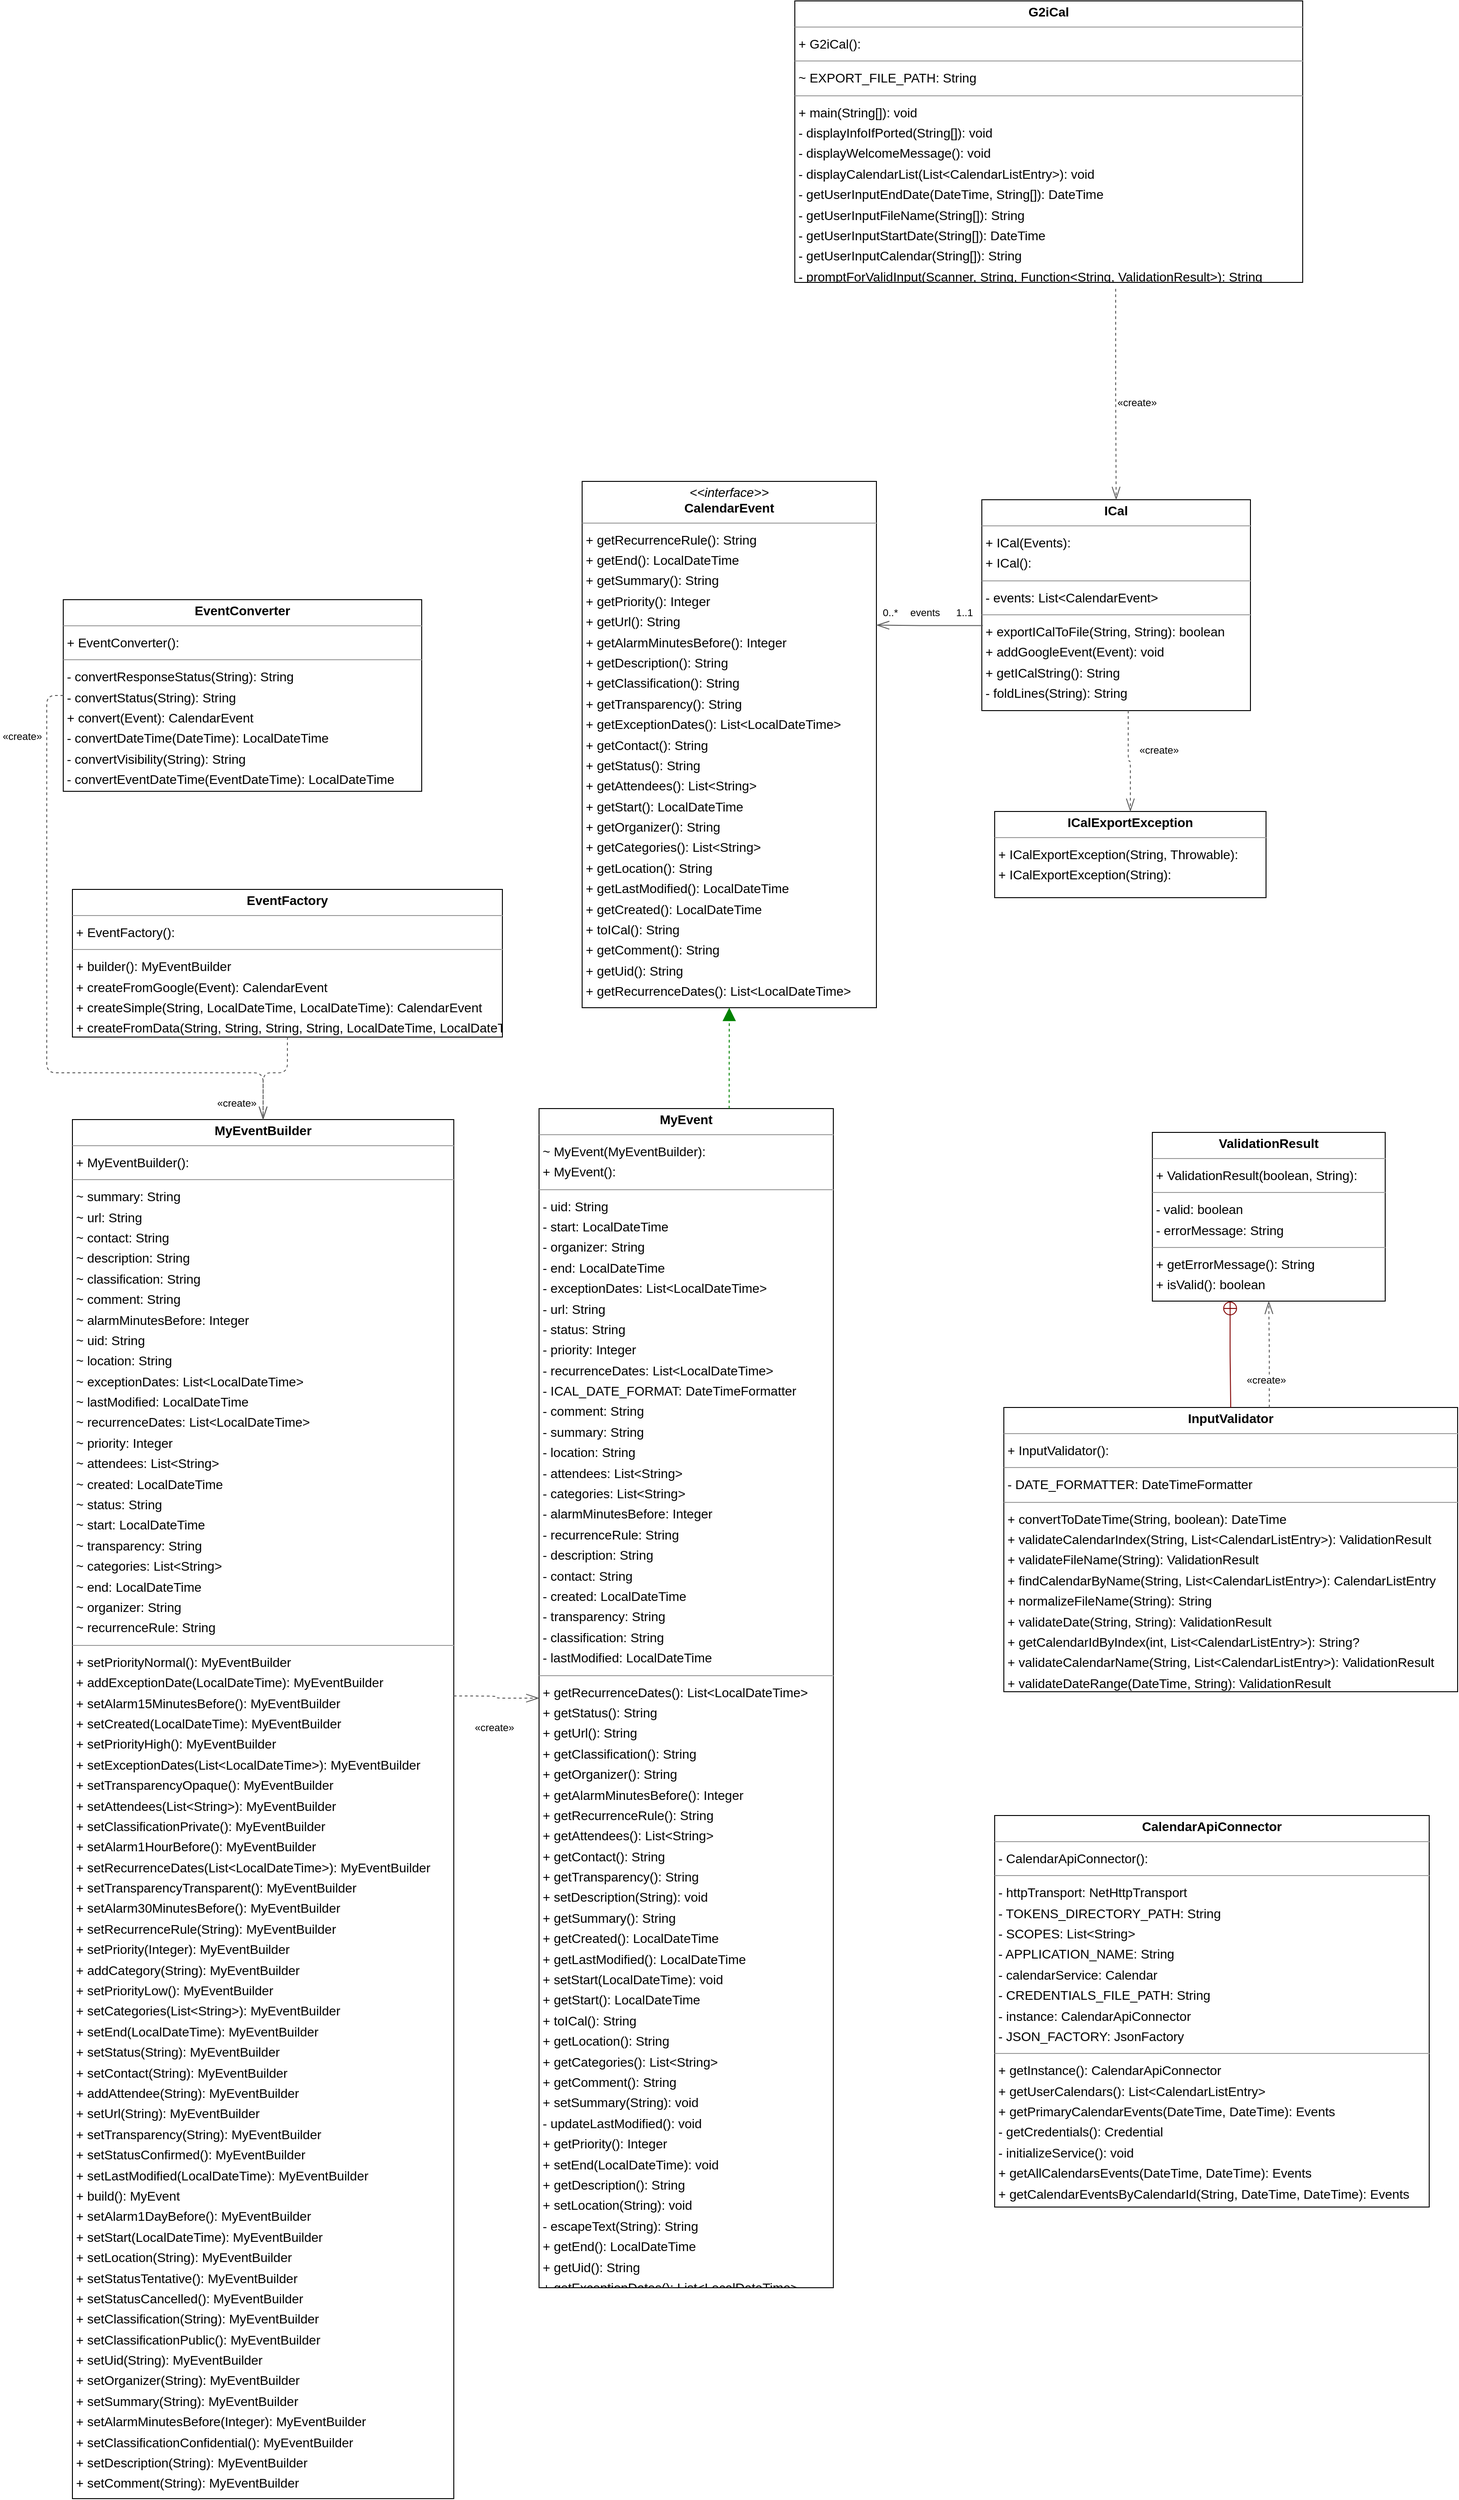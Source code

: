 <mxfile version="28.0.7" pages="2">
  <diagram id="P4yRx54tCu4BhojKKeX_" name="Klassendiagram">
    <mxGraphModel dx="3977" dy="-608" grid="1" gridSize="10" guides="1" tooltips="1" connect="1" arrows="1" fold="1" page="0" pageScale="1" pageWidth="850" pageHeight="1100" background="none" math="0" shadow="0">
      <root>
        <mxCell id="0" />
        <mxCell id="1" parent="0" />
        <mxCell id="node8" value="&lt;p style=&quot;margin:0px;margin-top:4px;text-align:center;&quot;&gt;&lt;b&gt;CalendarApiConnector&lt;/b&gt;&lt;/p&gt;&lt;hr size=&quot;1&quot;/&gt;&lt;p style=&quot;margin:0 0 0 4px;line-height:1.6;&quot;&gt;- CalendarApiConnector(): &lt;/p&gt;&lt;hr size=&quot;1&quot;/&gt;&lt;p style=&quot;margin:0 0 0 4px;line-height:1.6;&quot;&gt;- httpTransport: NetHttpTransport&lt;br/&gt;- TOKENS_DIRECTORY_PATH: String&lt;br/&gt;- SCOPES: List&amp;lt;String&amp;gt;&lt;br/&gt;- APPLICATION_NAME: String&lt;br/&gt;- calendarService: Calendar&lt;br/&gt;- CREDENTIALS_FILE_PATH: String&lt;br/&gt;- instance: CalendarApiConnector&lt;br/&gt;- JSON_FACTORY: JsonFactory&lt;/p&gt;&lt;hr size=&quot;1&quot;/&gt;&lt;p style=&quot;margin:0 0 0 4px;line-height:1.6;&quot;&gt;+ getInstance(): CalendarApiConnector&lt;br/&gt;+ getUserCalendars(): List&amp;lt;CalendarListEntry&amp;gt;&lt;br/&gt;+ getPrimaryCalendarEvents(DateTime, DateTime): Events&lt;br/&gt;- getCredentials(): Credential&lt;br/&gt;- initializeService(): void&lt;br/&gt;+ getAllCalendarsEvents(DateTime, DateTime): Events&lt;br/&gt;+ getCalendarEventsByCalendarId(String, DateTime, DateTime): Events&lt;/p&gt;" style="verticalAlign=top;align=left;overflow=fill;fontSize=14;fontFamily=Helvetica;html=1;rounded=0;shadow=0;comic=0;labelBackgroundColor=none;strokeWidth=1;" parent="1" vertex="1">
          <mxGeometry x="-146" y="4065" width="474" height="427" as="geometry" />
        </mxCell>
        <mxCell id="node7" value="&lt;p style=&quot;margin:0px;margin-top:4px;text-align:center;&quot;&gt;&lt;i&gt;&amp;lt;&amp;lt;interface&amp;gt;&amp;gt;&lt;/i&gt;&lt;br/&gt;&lt;b&gt;CalendarEvent&lt;/b&gt;&lt;/p&gt;&lt;hr size=&quot;1&quot;/&gt;&lt;p style=&quot;margin:0 0 0 4px;line-height:1.6;&quot;&gt;+ getRecurrenceRule(): String&lt;br/&gt;+ getEnd(): LocalDateTime&lt;br/&gt;+ getSummary(): String&lt;br/&gt;+ getPriority(): Integer&lt;br/&gt;+ getUrl(): String&lt;br/&gt;+ getAlarmMinutesBefore(): Integer&lt;br/&gt;+ getDescription(): String&lt;br/&gt;+ getClassification(): String&lt;br/&gt;+ getTransparency(): String&lt;br/&gt;+ getExceptionDates(): List&amp;lt;LocalDateTime&amp;gt;&lt;br/&gt;+ getContact(): String&lt;br/&gt;+ getStatus(): String&lt;br/&gt;+ getAttendees(): List&amp;lt;String&amp;gt;&lt;br/&gt;+ getStart(): LocalDateTime&lt;br/&gt;+ getOrganizer(): String&lt;br/&gt;+ getCategories(): List&amp;lt;String&amp;gt;&lt;br/&gt;+ getLocation(): String&lt;br/&gt;+ getLastModified(): LocalDateTime&lt;br/&gt;+ getCreated(): LocalDateTime&lt;br/&gt;+ toICal(): String&lt;br/&gt;+ getComment(): String&lt;br/&gt;+ getUid(): String&lt;br/&gt;+ getRecurrenceDates(): List&amp;lt;LocalDateTime&amp;gt;&lt;/p&gt;" style="verticalAlign=top;align=left;overflow=fill;fontSize=14;fontFamily=Helvetica;html=1;rounded=0;shadow=0;comic=0;labelBackgroundColor=none;strokeWidth=1;" parent="1" vertex="1">
          <mxGeometry x="-596" y="2610" width="321" height="574" as="geometry" />
        </mxCell>
        <mxCell id="node4" value="&lt;p style=&quot;margin:0px;margin-top:4px;text-align:center;&quot;&gt;&lt;b&gt;EventConverter&lt;/b&gt;&lt;/p&gt;&lt;hr size=&quot;1&quot;/&gt;&lt;p style=&quot;margin:0 0 0 4px;line-height:1.6;&quot;&gt;+ EventConverter(): &lt;/p&gt;&lt;hr size=&quot;1&quot;/&gt;&lt;p style=&quot;margin:0 0 0 4px;line-height:1.6;&quot;&gt;- convertResponseStatus(String): String&lt;br/&gt;- convertStatus(String): String&lt;br/&gt;+ convert(Event): CalendarEvent&lt;br/&gt;- convertDateTime(DateTime): LocalDateTime&lt;br/&gt;- convertVisibility(String): String&lt;br/&gt;- convertEventDateTime(EventDateTime): LocalDateTime&lt;/p&gt;" style="verticalAlign=top;align=left;overflow=fill;fontSize=14;fontFamily=Helvetica;html=1;rounded=0;shadow=0;comic=0;labelBackgroundColor=none;strokeWidth=1;" parent="1" vertex="1">
          <mxGeometry x="-1162" y="2739" width="391" height="209" as="geometry" />
        </mxCell>
        <mxCell id="node5" value="&lt;p style=&quot;margin:0px;margin-top:4px;text-align:center;&quot;&gt;&lt;b&gt;EventFactory&lt;/b&gt;&lt;/p&gt;&lt;hr size=&quot;1&quot;/&gt;&lt;p style=&quot;margin:0 0 0 4px;line-height:1.6;&quot;&gt;+ EventFactory(): &lt;/p&gt;&lt;hr size=&quot;1&quot;/&gt;&lt;p style=&quot;margin:0 0 0 4px;line-height:1.6;&quot;&gt;+ builder(): MyEventBuilder&lt;br/&gt;+ createFromGoogle(Event): CalendarEvent&lt;br/&gt;+ createSimple(String, LocalDateTime, LocalDateTime): CalendarEvent&lt;br/&gt;+ createFromData(String, String, String, String, LocalDateTime, LocalDateTime, String, List&amp;lt;String&amp;gt;): CalendarEvent&lt;/p&gt;" style="verticalAlign=top;align=left;overflow=fill;fontSize=14;fontFamily=Helvetica;html=1;rounded=0;shadow=0;comic=0;labelBackgroundColor=none;strokeWidth=1;" parent="1" vertex="1">
          <mxGeometry x="-1152" y="3055" width="469" height="161" as="geometry" />
        </mxCell>
        <mxCell id="node6" value="&lt;p style=&quot;margin:0px;margin-top:4px;text-align:center;&quot;&gt;&lt;b&gt;G2iCal&lt;/b&gt;&lt;/p&gt;&lt;hr size=&quot;1&quot;/&gt;&lt;p style=&quot;margin:0 0 0 4px;line-height:1.6;&quot;&gt;+ G2iCal(): &lt;/p&gt;&lt;hr size=&quot;1&quot;/&gt;&lt;p style=&quot;margin:0 0 0 4px;line-height:1.6;&quot;&gt;~ EXPORT_FILE_PATH: String&lt;/p&gt;&lt;hr size=&quot;1&quot;/&gt;&lt;p style=&quot;margin:0 0 0 4px;line-height:1.6;&quot;&gt;+ main(String[]): void&lt;br/&gt;- displayInfoIfPorted(String[]): void&lt;br/&gt;- displayWelcomeMessage(): void&lt;br/&gt;- displayCalendarList(List&amp;lt;CalendarListEntry&amp;gt;): void&lt;br/&gt;- getUserInputEndDate(DateTime, String[]): DateTime&lt;br/&gt;- getUserInputFileName(String[]): String&lt;br/&gt;- getUserInputStartDate(String[]): DateTime&lt;br/&gt;- getUserInputCalendar(String[]): String&lt;br/&gt;- promptForValidInput(Scanner, String, Function&amp;lt;String, ValidationResult&amp;gt;): String&lt;/p&gt;" style="verticalAlign=top;align=left;overflow=fill;fontSize=14;fontFamily=Helvetica;html=1;rounded=0;shadow=0;comic=0;labelBackgroundColor=none;strokeWidth=1;" parent="1" vertex="1">
          <mxGeometry x="-364" y="2086" width="554" height="307" as="geometry" />
        </mxCell>
        <mxCell id="node3" value="&lt;p style=&quot;margin:0px;margin-top:4px;text-align:center;&quot;&gt;&lt;b&gt;ICal&lt;/b&gt;&lt;/p&gt;&lt;hr size=&quot;1&quot;/&gt;&lt;p style=&quot;margin:0 0 0 4px;line-height:1.6;&quot;&gt;+ ICal(Events): &lt;br/&gt;+ ICal(): &lt;/p&gt;&lt;hr size=&quot;1&quot;/&gt;&lt;p style=&quot;margin:0 0 0 4px;line-height:1.6;&quot;&gt;- events: List&amp;lt;CalendarEvent&amp;gt;&lt;/p&gt;&lt;hr size=&quot;1&quot;/&gt;&lt;p style=&quot;margin:0 0 0 4px;line-height:1.6;&quot;&gt;+ exportICalToFile(String, String): boolean&lt;br/&gt;+ addGoogleEvent(Event): void&lt;br/&gt;+ getICalString(): String&lt;br/&gt;- foldLines(String): String&lt;/p&gt;" style="verticalAlign=top;align=left;overflow=fill;fontSize=14;fontFamily=Helvetica;html=1;rounded=0;shadow=0;comic=0;labelBackgroundColor=none;strokeWidth=1;" parent="1" vertex="1">
          <mxGeometry x="-160" y="2630" width="293" height="230" as="geometry" />
        </mxCell>
        <mxCell id="node2" value="&lt;p style=&quot;margin:0px;margin-top:4px;text-align:center;&quot;&gt;&lt;b&gt;ICalExportException&lt;/b&gt;&lt;/p&gt;&lt;hr size=&quot;1&quot;/&gt;&lt;p style=&quot;margin:0 0 0 4px;line-height:1.6;&quot;&gt;+ ICalExportException(String, Throwable): &lt;br/&gt;+ ICalExportException(String): &lt;/p&gt;" style="verticalAlign=top;align=left;overflow=fill;fontSize=14;fontFamily=Helvetica;html=1;rounded=0;shadow=0;comic=0;labelBackgroundColor=none;strokeWidth=1;" parent="1" vertex="1">
          <mxGeometry x="-146" y="2970" width="296" height="94" as="geometry" />
        </mxCell>
        <mxCell id="node0" value="&lt;p style=&quot;margin:0px;margin-top:4px;text-align:center;&quot;&gt;&lt;b&gt;InputValidator&lt;/b&gt;&lt;/p&gt;&lt;hr size=&quot;1&quot;/&gt;&lt;p style=&quot;margin:0 0 0 4px;line-height:1.6;&quot;&gt;+ InputValidator(): &lt;/p&gt;&lt;hr size=&quot;1&quot;/&gt;&lt;p style=&quot;margin:0 0 0 4px;line-height:1.6;&quot;&gt;- DATE_FORMATTER: DateTimeFormatter&lt;/p&gt;&lt;hr size=&quot;1&quot;/&gt;&lt;p style=&quot;margin:0 0 0 4px;line-height:1.6;&quot;&gt;+ convertToDateTime(String, boolean): DateTime&lt;br/&gt;+ validateCalendarIndex(String, List&amp;lt;CalendarListEntry&amp;gt;): ValidationResult&lt;br/&gt;+ validateFileName(String): ValidationResult&lt;br/&gt;+ findCalendarByName(String, List&amp;lt;CalendarListEntry&amp;gt;): CalendarListEntry&lt;br/&gt;+ normalizeFileName(String): String&lt;br/&gt;+ validateDate(String, String): ValidationResult&lt;br/&gt;+ getCalendarIdByIndex(int, List&amp;lt;CalendarListEntry&amp;gt;): String?&lt;br/&gt;+ validateCalendarName(String, List&amp;lt;CalendarListEntry&amp;gt;): ValidationResult&lt;br/&gt;+ validateDateRange(DateTime, String): ValidationResult&lt;/p&gt;" style="verticalAlign=top;align=left;overflow=fill;fontSize=14;fontFamily=Helvetica;html=1;rounded=0;shadow=0;comic=0;labelBackgroundColor=none;strokeWidth=1;" parent="1" vertex="1">
          <mxGeometry x="-136" y="3620" width="495" height="310" as="geometry" />
        </mxCell>
        <mxCell id="node9" value="&lt;p style=&quot;margin:0px;margin-top:4px;text-align:center;&quot;&gt;&lt;b&gt;MyEvent&lt;/b&gt;&lt;/p&gt;&lt;hr size=&quot;1&quot;/&gt;&lt;p style=&quot;margin:0 0 0 4px;line-height:1.6;&quot;&gt;~ MyEvent(MyEventBuilder): &lt;br/&gt;+ MyEvent(): &lt;/p&gt;&lt;hr size=&quot;1&quot;/&gt;&lt;p style=&quot;margin:0 0 0 4px;line-height:1.6;&quot;&gt;- uid: String&lt;br/&gt;- start: LocalDateTime&lt;br/&gt;- organizer: String&lt;br/&gt;- end: LocalDateTime&lt;br/&gt;- exceptionDates: List&amp;lt;LocalDateTime&amp;gt;&lt;br/&gt;- url: String&lt;br/&gt;- status: String&lt;br/&gt;- priority: Integer&lt;br/&gt;- recurrenceDates: List&amp;lt;LocalDateTime&amp;gt;&lt;br/&gt;- ICAL_DATE_FORMAT: DateTimeFormatter&lt;br/&gt;- comment: String&lt;br/&gt;- summary: String&lt;br/&gt;- location: String&lt;br/&gt;- attendees: List&amp;lt;String&amp;gt;&lt;br/&gt;- categories: List&amp;lt;String&amp;gt;&lt;br/&gt;- alarmMinutesBefore: Integer&lt;br/&gt;- recurrenceRule: String&lt;br/&gt;- description: String&lt;br/&gt;- contact: String&lt;br/&gt;- created: LocalDateTime&lt;br/&gt;- transparency: String&lt;br/&gt;- classification: String&lt;br/&gt;- lastModified: LocalDateTime&lt;/p&gt;&lt;hr size=&quot;1&quot;/&gt;&lt;p style=&quot;margin:0 0 0 4px;line-height:1.6;&quot;&gt;+ getRecurrenceDates(): List&amp;lt;LocalDateTime&amp;gt;&lt;br/&gt;+ getStatus(): String&lt;br/&gt;+ getUrl(): String&lt;br/&gt;+ getClassification(): String&lt;br/&gt;+ getOrganizer(): String&lt;br/&gt;+ getAlarmMinutesBefore(): Integer&lt;br/&gt;+ getRecurrenceRule(): String&lt;br/&gt;+ getAttendees(): List&amp;lt;String&amp;gt;&lt;br/&gt;+ getContact(): String&lt;br/&gt;+ getTransparency(): String&lt;br/&gt;+ setDescription(String): void&lt;br/&gt;+ getSummary(): String&lt;br/&gt;+ getCreated(): LocalDateTime&lt;br/&gt;+ getLastModified(): LocalDateTime&lt;br/&gt;+ setStart(LocalDateTime): void&lt;br/&gt;+ getStart(): LocalDateTime&lt;br/&gt;+ toICal(): String&lt;br/&gt;+ getLocation(): String&lt;br/&gt;+ getCategories(): List&amp;lt;String&amp;gt;&lt;br/&gt;+ getComment(): String&lt;br/&gt;+ setSummary(String): void&lt;br/&gt;- updateLastModified(): void&lt;br/&gt;+ getPriority(): Integer&lt;br/&gt;+ setEnd(LocalDateTime): void&lt;br/&gt;+ getDescription(): String&lt;br/&gt;+ setLocation(String): void&lt;br/&gt;- escapeText(String): String&lt;br/&gt;+ getEnd(): LocalDateTime&lt;br/&gt;+ getUid(): String&lt;br/&gt;+ getExceptionDates(): List&amp;lt;LocalDateTime&amp;gt;&lt;/p&gt;" style="verticalAlign=top;align=left;overflow=fill;fontSize=14;fontFamily=Helvetica;html=1;rounded=0;shadow=0;comic=0;labelBackgroundColor=none;strokeWidth=1;" parent="1" vertex="1">
          <mxGeometry x="-643" y="3294" width="321" height="1286" as="geometry" />
        </mxCell>
        <mxCell id="node1" value="&lt;p style=&quot;margin:0px;margin-top:4px;text-align:center;&quot;&gt;&lt;b&gt;MyEventBuilder&lt;/b&gt;&lt;/p&gt;&lt;hr size=&quot;1&quot;/&gt;&lt;p style=&quot;margin:0 0 0 4px;line-height:1.6;&quot;&gt;+ MyEventBuilder(): &lt;/p&gt;&lt;hr size=&quot;1&quot;/&gt;&lt;p style=&quot;margin:0 0 0 4px;line-height:1.6;&quot;&gt;~ summary: String&lt;br/&gt;~ url: String&lt;br/&gt;~ contact: String&lt;br/&gt;~ description: String&lt;br/&gt;~ classification: String&lt;br/&gt;~ comment: String&lt;br/&gt;~ alarmMinutesBefore: Integer&lt;br/&gt;~ uid: String&lt;br/&gt;~ location: String&lt;br/&gt;~ exceptionDates: List&amp;lt;LocalDateTime&amp;gt;&lt;br/&gt;~ lastModified: LocalDateTime&lt;br/&gt;~ recurrenceDates: List&amp;lt;LocalDateTime&amp;gt;&lt;br/&gt;~ priority: Integer&lt;br/&gt;~ attendees: List&amp;lt;String&amp;gt;&lt;br/&gt;~ created: LocalDateTime&lt;br/&gt;~ status: String&lt;br/&gt;~ start: LocalDateTime&lt;br/&gt;~ transparency: String&lt;br/&gt;~ categories: List&amp;lt;String&amp;gt;&lt;br/&gt;~ end: LocalDateTime&lt;br/&gt;~ organizer: String&lt;br/&gt;~ recurrenceRule: String&lt;/p&gt;&lt;hr size=&quot;1&quot;/&gt;&lt;p style=&quot;margin:0 0 0 4px;line-height:1.6;&quot;&gt;+ setPriorityNormal(): MyEventBuilder&lt;br/&gt;+ addExceptionDate(LocalDateTime): MyEventBuilder&lt;br/&gt;+ setAlarm15MinutesBefore(): MyEventBuilder&lt;br/&gt;+ setCreated(LocalDateTime): MyEventBuilder&lt;br/&gt;+ setPriorityHigh(): MyEventBuilder&lt;br/&gt;+ setExceptionDates(List&amp;lt;LocalDateTime&amp;gt;): MyEventBuilder&lt;br/&gt;+ setTransparencyOpaque(): MyEventBuilder&lt;br/&gt;+ setAttendees(List&amp;lt;String&amp;gt;): MyEventBuilder&lt;br/&gt;+ setClassificationPrivate(): MyEventBuilder&lt;br/&gt;+ setAlarm1HourBefore(): MyEventBuilder&lt;br/&gt;+ setRecurrenceDates(List&amp;lt;LocalDateTime&amp;gt;): MyEventBuilder&lt;br/&gt;+ setTransparencyTransparent(): MyEventBuilder&lt;br/&gt;+ setAlarm30MinutesBefore(): MyEventBuilder&lt;br/&gt;+ setRecurrenceRule(String): MyEventBuilder&lt;br/&gt;+ setPriority(Integer): MyEventBuilder&lt;br/&gt;+ addCategory(String): MyEventBuilder&lt;br/&gt;+ setPriorityLow(): MyEventBuilder&lt;br/&gt;+ setCategories(List&amp;lt;String&amp;gt;): MyEventBuilder&lt;br/&gt;+ setEnd(LocalDateTime): MyEventBuilder&lt;br/&gt;+ setStatus(String): MyEventBuilder&lt;br/&gt;+ setContact(String): MyEventBuilder&lt;br/&gt;+ addAttendee(String): MyEventBuilder&lt;br/&gt;+ setUrl(String): MyEventBuilder&lt;br/&gt;+ setTransparency(String): MyEventBuilder&lt;br/&gt;+ setStatusConfirmed(): MyEventBuilder&lt;br/&gt;+ setLastModified(LocalDateTime): MyEventBuilder&lt;br/&gt;+ build(): MyEvent&lt;br/&gt;+ setAlarm1DayBefore(): MyEventBuilder&lt;br/&gt;+ setStart(LocalDateTime): MyEventBuilder&lt;br/&gt;+ setLocation(String): MyEventBuilder&lt;br/&gt;+ setStatusTentative(): MyEventBuilder&lt;br/&gt;+ setStatusCancelled(): MyEventBuilder&lt;br/&gt;+ setClassification(String): MyEventBuilder&lt;br/&gt;+ setClassificationPublic(): MyEventBuilder&lt;br/&gt;+ setUid(String): MyEventBuilder&lt;br/&gt;+ setOrganizer(String): MyEventBuilder&lt;br/&gt;+ setSummary(String): MyEventBuilder&lt;br/&gt;+ setAlarmMinutesBefore(Integer): MyEventBuilder&lt;br/&gt;+ setClassificationConfidential(): MyEventBuilder&lt;br/&gt;+ setDescription(String): MyEventBuilder&lt;br/&gt;+ setComment(String): MyEventBuilder&lt;br/&gt;+ addRecurrenceDate(LocalDateTime): MyEventBuilder&lt;/p&gt;" style="verticalAlign=top;align=left;overflow=fill;fontSize=14;fontFamily=Helvetica;html=1;rounded=0;shadow=0;comic=0;labelBackgroundColor=none;strokeWidth=1;" parent="1" vertex="1">
          <mxGeometry x="-1152" y="3306" width="416" height="1504" as="geometry" />
        </mxCell>
        <mxCell id="node10" value="&lt;p style=&quot;margin:0px;margin-top:4px;text-align:center;&quot;&gt;&lt;b&gt;ValidationResult&lt;/b&gt;&lt;/p&gt;&lt;hr size=&quot;1&quot;/&gt;&lt;p style=&quot;margin:0 0 0 4px;line-height:1.6;&quot;&gt;+ ValidationResult(boolean, String): &lt;/p&gt;&lt;hr size=&quot;1&quot;/&gt;&lt;p style=&quot;margin:0 0 0 4px;line-height:1.6;&quot;&gt;- valid: boolean&lt;br/&gt;- errorMessage: String&lt;/p&gt;&lt;hr size=&quot;1&quot;/&gt;&lt;p style=&quot;margin:0 0 0 4px;line-height:1.6;&quot;&gt;+ getErrorMessage(): String&lt;br/&gt;+ isValid(): boolean&lt;/p&gt;" style="verticalAlign=top;align=left;overflow=fill;fontSize=14;fontFamily=Helvetica;html=1;rounded=0;shadow=0;comic=0;labelBackgroundColor=none;strokeWidth=1;" parent="1" vertex="1">
          <mxGeometry x="26" y="3320" width="254" height="184" as="geometry" />
        </mxCell>
        <mxCell id="edge2" value="" style="html=1;rounded=1;edgeStyle=orthogonalEdgeStyle;dashed=1;startArrow=none;endArrow=openThin;endSize=12;strokeColor=#595959;exitX=0.000;exitY=0.500;exitDx=0;exitDy=0;entryX=0.500;entryY=0.000;entryDx=0;entryDy=0;" parent="1" source="node4" target="node1" edge="1">
          <mxGeometry width="50" height="50" relative="1" as="geometry">
            <Array as="points">
              <mxPoint x="-1180" y="2843" />
              <mxPoint x="-1180" y="3255" />
              <mxPoint x="-944" y="3255" />
            </Array>
          </mxGeometry>
        </mxCell>
        <mxCell id="label14" value="«create»" style="edgeLabel;resizable=0;html=1;align=left;verticalAlign=top;strokeColor=default;" parent="edge2" vertex="1" connectable="0">
          <mxGeometry x="-1230" y="2875" as="geometry" />
        </mxCell>
        <mxCell id="edge7" value="" style="html=1;rounded=1;edgeStyle=orthogonalEdgeStyle;dashed=1;startArrow=none;endArrow=openThin;endSize=12;strokeColor=#595959;exitX=0.500;exitY=1.000;exitDx=0;exitDy=0;entryX=0.500;entryY=0.000;entryDx=0;entryDy=0;" parent="1" source="node5" target="node1" edge="1">
          <mxGeometry width="50" height="50" relative="1" as="geometry">
            <Array as="points">
              <mxPoint x="-917" y="3255" />
              <mxPoint x="-944" y="3255" />
            </Array>
          </mxGeometry>
        </mxCell>
        <mxCell id="label44" value="«create»" style="edgeLabel;resizable=0;html=1;align=left;verticalAlign=top;strokeColor=default;" parent="edge7" vertex="1" connectable="0">
          <mxGeometry x="-996" y="3275" as="geometry" />
        </mxCell>
        <mxCell id="edge8" value="" style="html=1;rounded=1;edgeStyle=orthogonalEdgeStyle;dashed=1;startArrow=none;endArrow=openThin;endSize=12;strokeColor=#595959;entryX=0.500;entryY=0.000;entryDx=0;entryDy=0;" parent="1" target="node3" edge="1">
          <mxGeometry width="50" height="50" relative="1" as="geometry">
            <Array as="points">
              <mxPoint x="-13" y="2515" />
            </Array>
            <mxPoint x="-14" y="2400" as="sourcePoint" />
          </mxGeometry>
        </mxCell>
        <mxCell id="label50" value="«create»" style="edgeLabel;resizable=0;html=1;align=left;verticalAlign=top;strokeColor=default;" parent="edge8" vertex="1" connectable="0">
          <mxGeometry x="-14.5" y="2511" as="geometry" />
        </mxCell>
        <mxCell id="edge5" value="" style="html=1;rounded=1;edgeStyle=orthogonalEdgeStyle;dashed=0;startArrow=diamondThinstartSize=12;endArrow=openThin;endSize=12;strokeColor=#595959;exitX=0.004;exitY=0.597;exitDx=0;exitDy=0;entryX=1.000;entryY=0.273;entryDx=0;entryDy=0;exitPerimeter=0;" parent="1" source="node3" target="node7" edge="1">
          <mxGeometry width="50" height="50" relative="1" as="geometry">
            <Array as="points" />
          </mxGeometry>
        </mxCell>
        <mxCell id="label30" value="1..1" style="edgeLabel;resizable=0;html=1;align=left;verticalAlign=top;strokeColor=default;" parent="edge5" vertex="1" connectable="0">
          <mxGeometry x="-190" y="2740" as="geometry" />
        </mxCell>
        <mxCell id="label34" value="0..*" style="edgeLabel;resizable=0;html=1;align=left;verticalAlign=top;strokeColor=default;" parent="edge5" vertex="1" connectable="0">
          <mxGeometry x="-270" y="2740" as="geometry" />
        </mxCell>
        <mxCell id="label35" value="events" style="edgeLabel;resizable=0;html=1;align=left;verticalAlign=top;strokeColor=default;" parent="edge5" vertex="1" connectable="0">
          <mxGeometry x="-240" y="2740" as="geometry" />
        </mxCell>
        <mxCell id="edge6" value="" style="html=1;rounded=1;edgeStyle=orthogonalEdgeStyle;dashed=1;startArrow=none;endArrow=openThin;endSize=12;strokeColor=#595959;exitX=0.545;exitY=1.000;exitDx=0;exitDy=0;entryX=0.500;entryY=0.000;entryDx=0;entryDy=0;" parent="1" source="node3" target="node2" edge="1">
          <mxGeometry width="50" height="50" relative="1" as="geometry">
            <Array as="points" />
          </mxGeometry>
        </mxCell>
        <mxCell id="label38" value="«create»" style="edgeLabel;resizable=0;html=1;align=left;verticalAlign=top;strokeColor=default;" parent="edge6" vertex="1" connectable="0">
          <mxGeometry x="10" y="2890" as="geometry" />
        </mxCell>
        <mxCell id="edge3" value="" style="html=1;rounded=1;edgeStyle=orthogonalEdgeStyle;dashed=1;startArrow=none;endArrow=openThin;endSize=12;strokeColor=#595959;exitX=0.585;exitY=0.000;exitDx=0;exitDy=0;entryX=0.500;entryY=1.000;entryDx=0;entryDy=0;" parent="1" source="node0" target="node10" edge="1">
          <mxGeometry width="50" height="50" relative="1" as="geometry">
            <Array as="points" />
          </mxGeometry>
        </mxCell>
        <mxCell id="label20" value="«create»" style="edgeLabel;resizable=0;html=1;align=left;verticalAlign=top;strokeColor=default;" parent="edge3" vertex="1" connectable="0">
          <mxGeometry x="127" y="3577" as="geometry" />
        </mxCell>
        <mxCell id="edge0" value="" style="html=1;rounded=1;edgeStyle=orthogonalEdgeStyle;dashed=1;startArrow=none;endArrow=block;endSize=12;strokeColor=#008200;exitX=0.646;exitY=0.000;exitDx=0;exitDy=0;entryX=0.500;entryY=1.000;entryDx=0;entryDy=0;" parent="1" source="node9" target="node7" edge="1">
          <mxGeometry width="50" height="50" relative="1" as="geometry">
            <Array as="points" />
          </mxGeometry>
        </mxCell>
        <mxCell id="edge4" value="" style="html=1;rounded=1;edgeStyle=orthogonalEdgeStyle;dashed=1;startArrow=none;endArrow=openThin;endSize=12;strokeColor=#595959;exitX=1.000;exitY=0.418;exitDx=0;exitDy=0;entryX=0.000;entryY=0.500;entryDx=0;entryDy=0;" parent="1" source="node1" target="node9" edge="1">
          <mxGeometry width="50" height="50" relative="1" as="geometry">
            <Array as="points" />
          </mxGeometry>
        </mxCell>
        <mxCell id="label26" value="«create»" style="edgeLabel;resizable=0;html=1;align=left;verticalAlign=top;strokeColor=default;" parent="edge4" vertex="1" connectable="0">
          <mxGeometry x="-715" y="3956" as="geometry" />
        </mxCell>
        <mxCell id="edge1" value="" style="html=1;rounded=1;edgeStyle=orthogonalEdgeStyle;dashed=0;startArrow=circlePlus;startFill=0;endArrow=none;strokeColor=#820000;exitX=0.334;exitY=1.000;exitDx=0;exitDy=0;entryX=0.500;entryY=0.000;entryDx=0;entryDy=0;" parent="1" source="node10" target="node0" edge="1">
          <mxGeometry width="50" height="50" relative="1" as="geometry">
            <Array as="points" />
          </mxGeometry>
        </mxCell>
      </root>
    </mxGraphModel>
  </diagram>
  <diagram id="2Ecuzczo8lxG7oA9VAiG" name="Sequenz-Diagramm">
    <mxGraphModel dx="873" dy="505" grid="1" gridSize="10" guides="1" tooltips="1" connect="1" arrows="1" fold="1" page="0" pageScale="1" pageWidth="850" pageHeight="1100" math="0" shadow="0">
      <root>
        <mxCell id="0" />
        <mxCell id="1" parent="0" />
        <mxCell id="VNBOhafNNeuqBsvZpEvY-1" value="Main" style="shape=umlLifeline;perimeter=lifelinePerimeter;whiteSpace=wrap;html=1;container=1;dropTarget=0;collapsible=0;recursiveResize=0;outlineConnect=0;portConstraint=eastwest;newEdgeStyle={&quot;curved&quot;:0,&quot;rounded&quot;:0};" parent="1" vertex="1">
          <mxGeometry x="740" y="770" width="100" height="1370" as="geometry" />
        </mxCell>
        <mxCell id="VNBOhafNNeuqBsvZpEvY-2" value="" style="html=1;points=[[0,0,0,0,5],[0,1,0,0,-5],[1,0,0,0,5],[1,1,0,0,-5]];perimeter=orthogonalPerimeter;outlineConnect=0;targetShapes=umlLifeline;portConstraint=eastwest;newEdgeStyle={&quot;curved&quot;:0,&quot;rounded&quot;:0};" parent="VNBOhafNNeuqBsvZpEvY-1" vertex="1">
          <mxGeometry x="45" y="60" width="10" height="1270" as="geometry" />
        </mxCell>
        <mxCell id="VNBOhafNNeuqBsvZpEvY-10" value="" style="html=1;points=[[0,0,0,0,5],[0,1,0,0,-5],[1,0,0,0,5],[1,1,0,0,-5]];perimeter=orthogonalPerimeter;outlineConnect=0;targetShapes=umlLifeline;portConstraint=eastwest;newEdgeStyle={&quot;curved&quot;:0,&quot;rounded&quot;:0};" parent="VNBOhafNNeuqBsvZpEvY-1" vertex="1">
          <mxGeometry x="45" y="170" width="10" height="20" as="geometry" />
        </mxCell>
        <mxCell id="VNBOhafNNeuqBsvZpEvY-11" value="displayInfoIfPorted()" style="html=1;align=left;spacingLeft=2;endArrow=block;rounded=0;edgeStyle=orthogonalEdgeStyle;curved=0;rounded=0;" parent="VNBOhafNNeuqBsvZpEvY-1" target="VNBOhafNNeuqBsvZpEvY-10" edge="1">
          <mxGeometry x="0.004" relative="1" as="geometry">
            <mxPoint x="55" y="150" as="sourcePoint" />
            <Array as="points">
              <mxPoint x="85" y="180" />
            </Array>
            <mxPoint as="offset" />
          </mxGeometry>
        </mxCell>
        <mxCell id="VNBOhafNNeuqBsvZpEvY-12" value="" style="html=1;points=[[0,0,0,0,5],[0,1,0,0,-5],[1,0,0,0,5],[1,1,0,0,-5]];perimeter=orthogonalPerimeter;outlineConnect=0;targetShapes=umlLifeline;portConstraint=eastwest;newEdgeStyle={&quot;curved&quot;:0,&quot;rounded&quot;:0};" parent="VNBOhafNNeuqBsvZpEvY-1" vertex="1">
          <mxGeometry x="45" y="100" width="10" height="20" as="geometry" />
        </mxCell>
        <mxCell id="VNBOhafNNeuqBsvZpEvY-13" value="displayWelcomeMessage()" style="html=1;align=left;spacingLeft=2;endArrow=block;rounded=0;edgeStyle=orthogonalEdgeStyle;curved=0;rounded=0;" parent="VNBOhafNNeuqBsvZpEvY-1" target="VNBOhafNNeuqBsvZpEvY-12" edge="1">
          <mxGeometry x="0.004" relative="1" as="geometry">
            <mxPoint x="55" y="80" as="sourcePoint" />
            <Array as="points">
              <mxPoint x="85" y="110" />
            </Array>
            <mxPoint as="offset" />
          </mxGeometry>
        </mxCell>
        <mxCell id="VNBOhafNNeuqBsvZpEvY-29" value="" style="html=1;points=[[0,0,0,0,5],[0,1,0,0,-5],[1,0,0,0,5],[1,1,0,0,-5]];perimeter=orthogonalPerimeter;outlineConnect=0;targetShapes=umlLifeline;portConstraint=eastwest;newEdgeStyle={&quot;curved&quot;:0,&quot;rounded&quot;:0};" parent="VNBOhafNNeuqBsvZpEvY-1" vertex="1">
          <mxGeometry x="45" y="420" width="10" height="20" as="geometry" />
        </mxCell>
        <mxCell id="VNBOhafNNeuqBsvZpEvY-30" value="getUserInputStartDate(args)" style="html=1;align=left;spacingLeft=2;endArrow=block;rounded=0;edgeStyle=orthogonalEdgeStyle;curved=0;rounded=0;" parent="VNBOhafNNeuqBsvZpEvY-1" target="VNBOhafNNeuqBsvZpEvY-29" edge="1">
          <mxGeometry x="0.004" relative="1" as="geometry">
            <mxPoint x="55" y="400" as="sourcePoint" />
            <Array as="points">
              <mxPoint x="85" y="430" />
            </Array>
            <mxPoint as="offset" />
          </mxGeometry>
        </mxCell>
        <mxCell id="VNBOhafNNeuqBsvZpEvY-31" value="" style="html=1;points=[[0,0,0,0,5],[0,1,0,0,-5],[1,0,0,0,5],[1,1,0,0,-5]];perimeter=orthogonalPerimeter;outlineConnect=0;targetShapes=umlLifeline;portConstraint=eastwest;newEdgeStyle={&quot;curved&quot;:0,&quot;rounded&quot;:0};" parent="VNBOhafNNeuqBsvZpEvY-1" vertex="1">
          <mxGeometry x="45" y="470" width="10" height="20" as="geometry" />
        </mxCell>
        <mxCell id="VNBOhafNNeuqBsvZpEvY-32" value="getUserInputEndDate(startTime, args)" style="html=1;align=left;spacingLeft=2;endArrow=block;rounded=0;edgeStyle=orthogonalEdgeStyle;curved=0;rounded=0;" parent="VNBOhafNNeuqBsvZpEvY-1" target="VNBOhafNNeuqBsvZpEvY-31" edge="1">
          <mxGeometry x="-0.059" relative="1" as="geometry">
            <mxPoint x="55" y="450" as="sourcePoint" />
            <Array as="points">
              <mxPoint x="85" y="480" />
            </Array>
            <mxPoint as="offset" />
          </mxGeometry>
        </mxCell>
        <mxCell id="VNBOhafNNeuqBsvZpEvY-33" value="" style="html=1;points=[[0,0,0,0,5],[0,1,0,0,-5],[1,0,0,0,5],[1,1,0,0,-5]];perimeter=orthogonalPerimeter;outlineConnect=0;targetShapes=umlLifeline;portConstraint=eastwest;newEdgeStyle={&quot;curved&quot;:0,&quot;rounded&quot;:0};" parent="VNBOhafNNeuqBsvZpEvY-1" vertex="1">
          <mxGeometry x="45" y="520" width="10" height="20" as="geometry" />
        </mxCell>
        <mxCell id="VNBOhafNNeuqBsvZpEvY-34" value="getUserInputFileName(args)" style="html=1;align=left;spacingLeft=2;endArrow=block;rounded=0;edgeStyle=orthogonalEdgeStyle;curved=0;rounded=0;" parent="VNBOhafNNeuqBsvZpEvY-1" target="VNBOhafNNeuqBsvZpEvY-33" edge="1">
          <mxGeometry relative="1" as="geometry">
            <mxPoint x="55" y="500" as="sourcePoint" />
            <Array as="points">
              <mxPoint x="85" y="530" />
            </Array>
          </mxGeometry>
        </mxCell>
        <mxCell id="VNBOhafNNeuqBsvZpEvY-35" value="" style="html=1;points=[[0,0,0,0,5],[0,1,0,0,-5],[1,0,0,0,5],[1,1,0,0,-5]];perimeter=orthogonalPerimeter;outlineConnect=0;targetShapes=umlLifeline;portConstraint=eastwest;newEdgeStyle={&quot;curved&quot;:0,&quot;rounded&quot;:0};" parent="VNBOhafNNeuqBsvZpEvY-1" vertex="1">
          <mxGeometry x="45" y="570" width="10" height="20" as="geometry" />
        </mxCell>
        <mxCell id="VNBOhafNNeuqBsvZpEvY-36" value="getUserInputCalendar(args)" style="html=1;align=left;spacingLeft=2;endArrow=block;rounded=0;edgeStyle=orthogonalEdgeStyle;curved=0;rounded=0;" parent="VNBOhafNNeuqBsvZpEvY-1" target="VNBOhafNNeuqBsvZpEvY-35" edge="1">
          <mxGeometry relative="1" as="geometry">
            <mxPoint x="55" y="550" as="sourcePoint" />
            <Array as="points">
              <mxPoint x="85" y="580" />
            </Array>
          </mxGeometry>
        </mxCell>
        <mxCell id="VNBOhafNNeuqBsvZpEvY-14" value="Calendar&lt;div&gt;ApiConnector&lt;/div&gt;" style="shape=umlLifeline;perimeter=lifelinePerimeter;whiteSpace=wrap;html=1;container=1;dropTarget=0;collapsible=0;recursiveResize=0;outlineConnect=0;portConstraint=eastwest;newEdgeStyle={&quot;curved&quot;:0,&quot;rounded&quot;:0};" parent="1" vertex="1">
          <mxGeometry x="1000" y="910" width="100" height="1230" as="geometry" />
        </mxCell>
        <mxCell id="VNBOhafNNeuqBsvZpEvY-16" value="" style="html=1;points=[[0,0,0,0,5],[0,1,0,0,-5],[1,0,0,0,5],[1,1,0,0,-5]];perimeter=orthogonalPerimeter;outlineConnect=0;targetShapes=umlLifeline;portConstraint=eastwest;newEdgeStyle={&quot;curved&quot;:0,&quot;rounded&quot;:0};" parent="VNBOhafNNeuqBsvZpEvY-14" vertex="1">
          <mxGeometry x="45" y="70" width="10" height="1160" as="geometry" />
        </mxCell>
        <mxCell id="VNBOhafNNeuqBsvZpEvY-20" value="" style="html=1;points=[[0,0,0,0,5],[0,1,0,0,-5],[1,0,0,0,5],[1,1,0,0,-5]];perimeter=orthogonalPerimeter;outlineConnect=0;targetShapes=umlLifeline;portConstraint=eastwest;newEdgeStyle={&quot;curved&quot;:0,&quot;rounded&quot;:0};" parent="VNBOhafNNeuqBsvZpEvY-14" vertex="1">
          <mxGeometry x="45" y="100" width="10" height="120" as="geometry" />
        </mxCell>
        <mxCell id="VNBOhafNNeuqBsvZpEvY-21" value="new CalenderAPIConnector()" style="html=1;align=left;spacingLeft=2;endArrow=block;rounded=0;edgeStyle=orthogonalEdgeStyle;curved=0;rounded=0;" parent="VNBOhafNNeuqBsvZpEvY-14" target="VNBOhafNNeuqBsvZpEvY-20" edge="1">
          <mxGeometry relative="1" as="geometry">
            <mxPoint x="55" y="80" as="sourcePoint" />
            <Array as="points">
              <mxPoint x="85" y="110" />
            </Array>
          </mxGeometry>
        </mxCell>
        <mxCell id="VNBOhafNNeuqBsvZpEvY-22" value="" style="html=1;points=[[0,0,0,0,5],[0,1,0,0,-5],[1,0,0,0,5],[1,1,0,0,-5]];perimeter=orthogonalPerimeter;outlineConnect=0;targetShapes=umlLifeline;portConstraint=eastwest;newEdgeStyle={&quot;curved&quot;:0,&quot;rounded&quot;:0};" parent="VNBOhafNNeuqBsvZpEvY-14" vertex="1">
          <mxGeometry x="45" y="140" width="10" height="80" as="geometry" />
        </mxCell>
        <mxCell id="VNBOhafNNeuqBsvZpEvY-23" value="initializeService()" style="html=1;align=left;spacingLeft=2;endArrow=block;rounded=0;edgeStyle=orthogonalEdgeStyle;curved=0;rounded=0;" parent="VNBOhafNNeuqBsvZpEvY-14" target="VNBOhafNNeuqBsvZpEvY-22" edge="1">
          <mxGeometry x="0.004" relative="1" as="geometry">
            <mxPoint x="60" y="120" as="sourcePoint" />
            <Array as="points">
              <mxPoint x="90" y="150" />
            </Array>
            <mxPoint as="offset" />
          </mxGeometry>
        </mxCell>
        <mxCell id="VNBOhafNNeuqBsvZpEvY-24" value="" style="html=1;points=[[0,0,0,0,5],[0,1,0,0,-5],[1,0,0,0,5],[1,1,0,0,-5]];perimeter=orthogonalPerimeter;outlineConnect=0;targetShapes=umlLifeline;portConstraint=eastwest;newEdgeStyle={&quot;curved&quot;:0,&quot;rounded&quot;:0};" parent="VNBOhafNNeuqBsvZpEvY-14" vertex="1">
          <mxGeometry x="45" y="180" width="10" height="40" as="geometry" />
        </mxCell>
        <mxCell id="VNBOhafNNeuqBsvZpEvY-25" value="getCredentials()" style="html=1;align=left;spacingLeft=2;endArrow=block;rounded=0;edgeStyle=orthogonalEdgeStyle;curved=0;rounded=0;" parent="VNBOhafNNeuqBsvZpEvY-14" target="VNBOhafNNeuqBsvZpEvY-24" edge="1">
          <mxGeometry relative="1" as="geometry">
            <mxPoint x="60" y="160" as="sourcePoint" />
            <Array as="points">
              <mxPoint x="95" y="190" />
            </Array>
          </mxGeometry>
        </mxCell>
        <mxCell id="VNBOhafNNeuqBsvZpEvY-37" value="" style="html=1;points=[[0,0,0,0,5],[0,1,0,0,-5],[1,0,0,0,5],[1,1,0,0,-5]];perimeter=orthogonalPerimeter;outlineConnect=0;targetShapes=umlLifeline;portConstraint=eastwest;newEdgeStyle={&quot;curved&quot;:0,&quot;rounded&quot;:0};" parent="VNBOhafNNeuqBsvZpEvY-14" vertex="1">
          <mxGeometry x="45" y="480" width="10" height="70" as="geometry" />
        </mxCell>
        <mxCell id="IfVD-C0xmzpRz7YoD3Sa-10" value="" style="html=1;points=[[0,0,0,0,5],[0,1,0,0,-5],[1,0,0,0,5],[1,1,0,0,-5]];perimeter=orthogonalPerimeter;outlineConnect=0;targetShapes=umlLifeline;portConstraint=eastwest;newEdgeStyle={&quot;curved&quot;:0,&quot;rounded&quot;:0};" vertex="1" parent="VNBOhafNNeuqBsvZpEvY-14">
          <mxGeometry x="45" y="40" width="10" height="30" as="geometry" />
        </mxCell>
        <mxCell id="VNBOhafNNeuqBsvZpEvY-17" value="getInstance()" style="html=1;verticalAlign=bottom;endArrow=block;curved=0;rounded=0;" parent="1" target="VNBOhafNNeuqBsvZpEvY-14" edge="1">
          <mxGeometry relative="1" as="geometry">
            <mxPoint x="789.833" y="980.0" as="sourcePoint" />
            <mxPoint x="1085" y="980.0" as="targetPoint" />
          </mxGeometry>
        </mxCell>
        <mxCell id="VNBOhafNNeuqBsvZpEvY-18" value="instance" style="html=1;verticalAlign=bottom;endArrow=open;dashed=1;endSize=8;curved=0;rounded=0;" parent="1" source="VNBOhafNNeuqBsvZpEvY-16" edge="1">
          <mxGeometry x="0.009" relative="1" as="geometry">
            <mxPoint x="789.833" y="1130.0" as="targetPoint" />
            <mxPoint x="1085" y="1130.0" as="sourcePoint" />
            <mxPoint as="offset" />
          </mxGeometry>
        </mxCell>
        <mxCell id="VNBOhafNNeuqBsvZpEvY-38" value="" style="html=1;verticalAlign=bottom;endArrow=block;curved=0;rounded=0;" parent="1" edge="1" target="VNBOhafNNeuqBsvZpEvY-37">
          <mxGeometry relative="1" as="geometry">
            <mxPoint x="789.833" y="1390" as="sourcePoint" />
            <mxPoint x="1040" y="1390" as="targetPoint" />
          </mxGeometry>
        </mxCell>
        <mxCell id="VNBOhafNNeuqBsvZpEvY-39" value="events" style="html=1;verticalAlign=bottom;endArrow=open;dashed=1;endSize=8;curved=0;rounded=0;exitX=0;exitY=1;exitDx=0;exitDy=-5;" parent="1" source="VNBOhafNNeuqBsvZpEvY-37" target="VNBOhafNNeuqBsvZpEvY-1" edge="1">
          <mxGeometry relative="1" as="geometry">
            <mxPoint x="1020" y="1445" as="targetPoint" />
          </mxGeometry>
        </mxCell>
        <mxCell id="VNBOhafNNeuqBsvZpEvY-42" value="iCal:ical" style="shape=umlLifeline;perimeter=lifelinePerimeter;whiteSpace=wrap;html=1;container=1;dropTarget=0;collapsible=0;recursiveResize=0;outlineConnect=0;portConstraint=eastwest;newEdgeStyle={&quot;curved&quot;:0,&quot;rounded&quot;:0};" parent="1" vertex="1">
          <mxGeometry x="1120" y="1430" width="100" height="710" as="geometry" />
        </mxCell>
        <mxCell id="VNBOhafNNeuqBsvZpEvY-46" value="" style="html=1;points=[[0,0,0,0,5],[0,1,0,0,-5],[1,0,0,0,5],[1,1,0,0,-5]];perimeter=orthogonalPerimeter;outlineConnect=0;targetShapes=umlLifeline;portConstraint=eastwest;newEdgeStyle={&quot;curved&quot;:0,&quot;rounded&quot;:0};" parent="VNBOhafNNeuqBsvZpEvY-42" vertex="1">
          <mxGeometry x="50" y="70" width="10" height="290" as="geometry" />
        </mxCell>
        <mxCell id="IfVD-C0xmzpRz7YoD3Sa-25" value="" style="html=1;points=[[0,0,0,0,5],[0,1,0,0,-5],[1,0,0,0,5],[1,1,0,0,-5]];perimeter=orthogonalPerimeter;outlineConnect=0;targetShapes=umlLifeline;portConstraint=eastwest;newEdgeStyle={&quot;curved&quot;:0,&quot;rounded&quot;:0};" vertex="1" parent="VNBOhafNNeuqBsvZpEvY-42">
          <mxGeometry x="50" y="360" width="10" height="40" as="geometry" />
        </mxCell>
        <mxCell id="IfVD-C0xmzpRz7YoD3Sa-26" value="" style="html=1;points=[[0,0,0,0,5],[0,1,0,0,-5],[1,0,0,0,5],[1,1,0,0,-5]];perimeter=orthogonalPerimeter;outlineConnect=0;targetShapes=umlLifeline;portConstraint=eastwest;newEdgeStyle={&quot;curved&quot;:0,&quot;rounded&quot;:0};" vertex="1" parent="VNBOhafNNeuqBsvZpEvY-42">
          <mxGeometry x="50" y="400" width="10" height="240" as="geometry" />
        </mxCell>
        <mxCell id="IfVD-C0xmzpRz7YoD3Sa-29" value="" style="html=1;points=[[0,0,0,0,5],[0,1,0,0,-5],[1,0,0,0,5],[1,1,0,0,-5]];perimeter=orthogonalPerimeter;outlineConnect=0;targetShapes=umlLifeline;portConstraint=eastwest;newEdgeStyle={&quot;curved&quot;:0,&quot;rounded&quot;:0};" vertex="1" parent="VNBOhafNNeuqBsvZpEvY-42">
          <mxGeometry x="50" y="440" width="10" height="160" as="geometry" />
        </mxCell>
        <mxCell id="IfVD-C0xmzpRz7YoD3Sa-30" value="getICalString()" style="html=1;align=left;spacingLeft=2;endArrow=block;rounded=0;edgeStyle=orthogonalEdgeStyle;curved=0;rounded=0;" edge="1" target="IfVD-C0xmzpRz7YoD3Sa-29" parent="VNBOhafNNeuqBsvZpEvY-42">
          <mxGeometry relative="1" as="geometry">
            <mxPoint x="55" y="420" as="sourcePoint" />
            <Array as="points">
              <mxPoint x="85" y="450" />
            </Array>
          </mxGeometry>
        </mxCell>
        <mxCell id="VNBOhafNNeuqBsvZpEvY-47" value="iCal(event:events)" style="html=1;verticalAlign=bottom;endArrow=block;curved=0;rounded=0;entryX=0;entryY=0;entryDx=0;entryDy=5;" parent="1" source="VNBOhafNNeuqBsvZpEvY-1" target="VNBOhafNNeuqBsvZpEvY-46" edge="1">
          <mxGeometry relative="1" as="geometry">
            <mxPoint x="1270" y="1525" as="sourcePoint" />
          </mxGeometry>
        </mxCell>
        <mxCell id="VNBOhafNNeuqBsvZpEvY-48" value="return" style="html=1;verticalAlign=bottom;endArrow=open;dashed=1;endSize=8;curved=0;rounded=0;exitX=0;exitY=1;exitDx=0;exitDy=-5;" parent="1" source="VNBOhafNNeuqBsvZpEvY-46" target="VNBOhafNNeuqBsvZpEvY-1" edge="1">
          <mxGeometry relative="1" as="geometry">
            <mxPoint x="1270" y="1595" as="targetPoint" />
          </mxGeometry>
        </mxCell>
        <mxCell id="VNBOhafNNeuqBsvZpEvY-49" value="MyEvent:event" style="shape=umlLifeline;perimeter=lifelinePerimeter;whiteSpace=wrap;html=1;container=1;dropTarget=0;collapsible=0;recursiveResize=0;outlineConnect=0;portConstraint=eastwest;newEdgeStyle={&quot;curved&quot;:0,&quot;rounded&quot;:0};" parent="1" vertex="1">
          <mxGeometry x="1710" y="1680" width="100" height="460" as="geometry" />
        </mxCell>
        <mxCell id="IfVD-C0xmzpRz7YoD3Sa-31" value="" style="html=1;points=[[0,0,0,0,5],[0,1,0,0,-5],[1,0,0,0,5],[1,1,0,0,-5]];perimeter=orthogonalPerimeter;outlineConnect=0;targetShapes=umlLifeline;portConstraint=eastwest;newEdgeStyle={&quot;curved&quot;:0,&quot;rounded&quot;:0};" vertex="1" parent="VNBOhafNNeuqBsvZpEvY-49">
          <mxGeometry x="50" y="230" width="10" height="80" as="geometry" />
        </mxCell>
        <mxCell id="VNBOhafNNeuqBsvZpEvY-53" value="EventFactory" style="shape=umlLifeline;perimeter=lifelinePerimeter;whiteSpace=wrap;html=1;container=1;dropTarget=0;collapsible=0;recursiveResize=0;outlineConnect=0;portConstraint=eastwest;newEdgeStyle={&quot;curved&quot;:0,&quot;rounded&quot;:0};" parent="1" vertex="1">
          <mxGeometry x="1290" y="1430" width="100" height="710" as="geometry" />
        </mxCell>
        <mxCell id="IfVD-C0xmzpRz7YoD3Sa-8" value="" style="html=1;points=[[0,0,0,0,5],[0,1,0,0,-5],[1,0,0,0,5],[1,1,0,0,-5]];perimeter=orthogonalPerimeter;outlineConnect=0;targetShapes=umlLifeline;portConstraint=eastwest;newEdgeStyle={&quot;curved&quot;:0,&quot;rounded&quot;:0};" vertex="1" parent="VNBOhafNNeuqBsvZpEvY-53">
          <mxGeometry x="45" y="40" width="10" height="670" as="geometry" />
        </mxCell>
        <mxCell id="VNBOhafNNeuqBsvZpEvY-56" value="EventConverter" style="shape=umlLifeline;perimeter=lifelinePerimeter;whiteSpace=wrap;html=1;container=1;dropTarget=0;collapsible=0;recursiveResize=0;outlineConnect=0;portConstraint=eastwest;newEdgeStyle={&quot;curved&quot;:0,&quot;rounded&quot;:0};" parent="1" vertex="1">
          <mxGeometry x="1430" y="1430" width="100" height="710" as="geometry" />
        </mxCell>
        <mxCell id="IfVD-C0xmzpRz7YoD3Sa-11" value="" style="html=1;points=[[0,0,0,0,5],[0,1,0,0,-5],[1,0,0,0,5],[1,1,0,0,-5]];perimeter=orthogonalPerimeter;outlineConnect=0;targetShapes=umlLifeline;portConstraint=eastwest;newEdgeStyle={&quot;curved&quot;:0,&quot;rounded&quot;:0};" vertex="1" parent="VNBOhafNNeuqBsvZpEvY-56">
          <mxGeometry x="45" y="40" width="10" height="670" as="geometry" />
        </mxCell>
        <mxCell id="VNBOhafNNeuqBsvZpEvY-57" value="loop" style="shape=umlFrame;whiteSpace=wrap;html=1;pointerEvents=0;" parent="1" vertex="1">
          <mxGeometry x="1070" y="1520" width="760" height="220" as="geometry" />
        </mxCell>
        <mxCell id="VNBOhafNNeuqBsvZpEvY-60" value="[event:events]" style="text;html=1;align=center;verticalAlign=middle;resizable=0;points=[];autosize=1;strokeColor=none;fillColor=none;" parent="1" vertex="1">
          <mxGeometry x="1070" y="1555" width="100" height="30" as="geometry" />
        </mxCell>
        <mxCell id="IfVD-C0xmzpRz7YoD3Sa-2" value="getCalendarEventsByCalendarId&lt;div&gt;(selectedCalendar, startTime, endTime)&lt;/div&gt;" style="text;html=1;align=center;verticalAlign=middle;resizable=0;points=[];autosize=1;strokeColor=none;fillColor=none;" vertex="1" parent="1">
          <mxGeometry x="800" y="1370" width="230" height="40" as="geometry" />
        </mxCell>
        <mxCell id="IfVD-C0xmzpRz7YoD3Sa-3" value="" style="html=1;points=[[0,0,0,0,5],[0,1,0,0,-5],[1,0,0,0,5],[1,1,0,0,-5]];perimeter=orthogonalPerimeter;outlineConnect=0;targetShapes=umlLifeline;portConstraint=eastwest;newEdgeStyle={&quot;curved&quot;:0,&quot;rounded&quot;:0};" vertex="1" parent="1">
          <mxGeometry x="1170" y="1550" width="10" height="180" as="geometry" />
        </mxCell>
        <mxCell id="IfVD-C0xmzpRz7YoD3Sa-4" value="addGoogleEvent(event)" style="html=1;align=left;spacingLeft=2;endArrow=block;rounded=0;edgeStyle=orthogonalEdgeStyle;curved=0;rounded=0;" edge="1" target="IfVD-C0xmzpRz7YoD3Sa-3" parent="1">
          <mxGeometry relative="1" as="geometry">
            <mxPoint x="1180" y="1530" as="sourcePoint" />
            <Array as="points">
              <mxPoint x="1210" y="1560" />
            </Array>
          </mxGeometry>
        </mxCell>
        <mxCell id="IfVD-C0xmzpRz7YoD3Sa-5" value="" style="html=1;points=[[0,0,0,0,5],[0,1,0,0,-5],[1,0,0,0,5],[1,1,0,0,-5]];perimeter=orthogonalPerimeter;outlineConnect=0;targetShapes=umlLifeline;portConstraint=eastwest;newEdgeStyle={&quot;curved&quot;:0,&quot;rounded&quot;:0};" vertex="1" parent="1">
          <mxGeometry x="1335" y="1580" width="10" height="150" as="geometry" />
        </mxCell>
        <mxCell id="IfVD-C0xmzpRz7YoD3Sa-6" value="createFromGoogle(event)" style="html=1;verticalAlign=bottom;endArrow=block;curved=0;rounded=0;entryX=0;entryY=0;entryDx=0;entryDy=5;" edge="1" target="IfVD-C0xmzpRz7YoD3Sa-5" parent="1" source="IfVD-C0xmzpRz7YoD3Sa-3">
          <mxGeometry relative="1" as="geometry">
            <mxPoint x="1265" y="1575" as="sourcePoint" />
          </mxGeometry>
        </mxCell>
        <mxCell id="IfVD-C0xmzpRz7YoD3Sa-7" value="return" style="html=1;verticalAlign=bottom;endArrow=open;dashed=1;endSize=8;curved=0;rounded=0;exitX=0;exitY=1;exitDx=0;exitDy=-5;" edge="1" source="IfVD-C0xmzpRz7YoD3Sa-5" parent="1" target="IfVD-C0xmzpRz7YoD3Sa-3">
          <mxGeometry relative="1" as="geometry">
            <mxPoint x="1265" y="1645" as="targetPoint" />
          </mxGeometry>
        </mxCell>
        <mxCell id="IfVD-C0xmzpRz7YoD3Sa-12" value="" style="html=1;points=[[0,0,0,0,5],[0,1,0,0,-5],[1,0,0,0,5],[1,1,0,0,-5]];perimeter=orthogonalPerimeter;outlineConnect=0;targetShapes=umlLifeline;portConstraint=eastwest;newEdgeStyle={&quot;curved&quot;:0,&quot;rounded&quot;:0};" vertex="1" parent="1">
          <mxGeometry x="1475" y="1585" width="10" height="135" as="geometry" />
        </mxCell>
        <mxCell id="IfVD-C0xmzpRz7YoD3Sa-13" value="convert(event)" style="html=1;verticalAlign=bottom;endArrow=block;curved=0;rounded=0;entryX=0;entryY=0;entryDx=0;entryDy=5;" edge="1" target="IfVD-C0xmzpRz7YoD3Sa-12" parent="1" source="IfVD-C0xmzpRz7YoD3Sa-5">
          <mxGeometry relative="1" as="geometry">
            <mxPoint x="1405" y="1590" as="sourcePoint" />
          </mxGeometry>
        </mxCell>
        <mxCell id="IfVD-C0xmzpRz7YoD3Sa-14" value="return" style="html=1;verticalAlign=bottom;endArrow=open;dashed=1;endSize=8;curved=0;rounded=0;exitX=0;exitY=1;exitDx=0;exitDy=-5;" edge="1" source="IfVD-C0xmzpRz7YoD3Sa-12" parent="1" target="IfVD-C0xmzpRz7YoD3Sa-5">
          <mxGeometry relative="1" as="geometry">
            <mxPoint x="1405" y="1660" as="targetPoint" />
          </mxGeometry>
        </mxCell>
        <mxCell id="IfVD-C0xmzpRz7YoD3Sa-16" value="EventBuilder:&lt;div&gt;eventBuilder&lt;/div&gt;" style="shape=umlLifeline;perimeter=lifelinePerimeter;whiteSpace=wrap;html=1;container=1;dropTarget=0;collapsible=0;recursiveResize=0;outlineConnect=0;portConstraint=eastwest;newEdgeStyle={&quot;curved&quot;:0,&quot;rounded&quot;:0};" vertex="1" parent="1">
          <mxGeometry x="1580" y="1600" width="100" height="130" as="geometry" />
        </mxCell>
        <mxCell id="IfVD-C0xmzpRz7YoD3Sa-19" value="" style="html=1;points=[[0,0,0,0,5],[0,1,0,0,-5],[1,0,0,0,5],[1,1,0,0,-5]];perimeter=orthogonalPerimeter;outlineConnect=0;targetShapes=umlLifeline;portConstraint=eastwest;newEdgeStyle={&quot;curved&quot;:0,&quot;rounded&quot;:0};" vertex="1" parent="IfVD-C0xmzpRz7YoD3Sa-16">
          <mxGeometry x="45" y="80" width="10" height="40" as="geometry" />
        </mxCell>
        <mxCell id="IfVD-C0xmzpRz7YoD3Sa-20" value="build()" style="html=1;align=left;spacingLeft=2;endArrow=block;rounded=0;edgeStyle=orthogonalEdgeStyle;curved=0;rounded=0;" edge="1" target="IfVD-C0xmzpRz7YoD3Sa-19" parent="IfVD-C0xmzpRz7YoD3Sa-16">
          <mxGeometry relative="1" as="geometry">
            <mxPoint x="50" y="60" as="sourcePoint" />
            <Array as="points">
              <mxPoint x="80" y="90" />
            </Array>
          </mxGeometry>
        </mxCell>
        <mxCell id="IfVD-C0xmzpRz7YoD3Sa-21" value="" style="endArrow=open;html=1;rounded=0;endFill=0;dashed=1;" edge="1" parent="1">
          <mxGeometry width="50" height="50" relative="1" as="geometry">
            <mxPoint x="1640" y="1703" as="sourcePoint" />
            <mxPoint x="1710" y="1703" as="targetPoint" />
          </mxGeometry>
        </mxCell>
        <mxCell id="IfVD-C0xmzpRz7YoD3Sa-22" value="&amp;lt;&amp;lt;create&amp;gt;&amp;gt;" style="text;html=1;align=center;verticalAlign=middle;resizable=0;points=[];autosize=1;strokeColor=none;fillColor=none;" vertex="1" parent="1">
          <mxGeometry x="1630" y="1681" width="80" height="30" as="geometry" />
        </mxCell>
        <mxCell id="IfVD-C0xmzpRz7YoD3Sa-23" value="" style="endArrow=open;html=1;rounded=0;endFill=0;dashed=1;" edge="1" parent="1" source="IfVD-C0xmzpRz7YoD3Sa-12">
          <mxGeometry width="50" height="50" relative="1" as="geometry">
            <mxPoint x="1460" y="1622" as="sourcePoint" />
            <mxPoint x="1580" y="1622" as="targetPoint" />
          </mxGeometry>
        </mxCell>
        <mxCell id="IfVD-C0xmzpRz7YoD3Sa-24" value="&amp;lt;&amp;lt;create&amp;gt;&amp;gt;" style="text;html=1;align=center;verticalAlign=middle;resizable=0;points=[];autosize=1;strokeColor=none;fillColor=none;" vertex="1" parent="1">
          <mxGeometry x="1490" y="1590" width="80" height="30" as="geometry" />
        </mxCell>
        <mxCell id="IfVD-C0xmzpRz7YoD3Sa-28" value="return" style="html=1;verticalAlign=bottom;endArrow=open;dashed=1;endSize=8;curved=0;rounded=0;exitX=0;exitY=1;exitDx=0;exitDy=-5;" edge="1" source="IfVD-C0xmzpRz7YoD3Sa-26" parent="1" target="VNBOhafNNeuqBsvZpEvY-2">
          <mxGeometry relative="1" as="geometry">
            <mxPoint x="1100" y="1905" as="targetPoint" />
          </mxGeometry>
        </mxCell>
        <mxCell id="IfVD-C0xmzpRz7YoD3Sa-27" value="exportICalToFile(EXPORT_FILE_PATH, fileName);" style="html=1;verticalAlign=bottom;endArrow=block;curved=0;rounded=0;entryX=0;entryY=0;entryDx=0;entryDy=5;" edge="1" target="IfVD-C0xmzpRz7YoD3Sa-26" parent="1" source="VNBOhafNNeuqBsvZpEvY-2">
          <mxGeometry relative="1" as="geometry">
            <mxPoint x="1100" y="1835" as="sourcePoint" />
          </mxGeometry>
        </mxCell>
        <mxCell id="IfVD-C0xmzpRz7YoD3Sa-32" value="toICal()" style="html=1;verticalAlign=bottom;endArrow=block;curved=0;rounded=0;entryX=0;entryY=0;entryDx=0;entryDy=5;" edge="1" target="IfVD-C0xmzpRz7YoD3Sa-31" parent="1" source="IfVD-C0xmzpRz7YoD3Sa-29">
          <mxGeometry relative="1" as="geometry">
            <mxPoint x="1690" y="1895" as="sourcePoint" />
          </mxGeometry>
        </mxCell>
        <mxCell id="IfVD-C0xmzpRz7YoD3Sa-33" value="return icalString" style="html=1;verticalAlign=bottom;endArrow=open;dashed=1;endSize=8;curved=0;rounded=0;exitX=0;exitY=1;exitDx=0;exitDy=-5;" edge="1" source="IfVD-C0xmzpRz7YoD3Sa-31" parent="1" target="IfVD-C0xmzpRz7YoD3Sa-29">
          <mxGeometry relative="1" as="geometry">
            <mxPoint x="1690" y="1965" as="targetPoint" />
          </mxGeometry>
        </mxCell>
        <mxCell id="IfVD-C0xmzpRz7YoD3Sa-34" value="loop" style="shape=umlFrame;whiteSpace=wrap;html=1;pointerEvents=0;" vertex="1" parent="1">
          <mxGeometry x="1100" y="1890" width="700" height="120" as="geometry" />
        </mxCell>
        <mxCell id="IfVD-C0xmzpRz7YoD3Sa-35" value="event" style="text;html=1;align=center;verticalAlign=middle;resizable=0;points=[];autosize=1;strokeColor=none;fillColor=none;" vertex="1" parent="1">
          <mxGeometry x="1100" y="1920" width="50" height="30" as="geometry" />
        </mxCell>
        <mxCell id="IfVD-C0xmzpRz7YoD3Sa-36" value="return" style="html=1;verticalAlign=bottom;endArrow=open;dashed=1;endSize=8;curved=0;rounded=0;exitX=0;exitY=1;exitDx=0;exitDy=-5;" edge="1" parent="1">
          <mxGeometry relative="1" as="geometry">
            <mxPoint x="1490" y="1710" as="targetPoint" />
            <mxPoint x="1620" y="1710" as="sourcePoint" />
          </mxGeometry>
        </mxCell>
      </root>
    </mxGraphModel>
  </diagram>
</mxfile>
